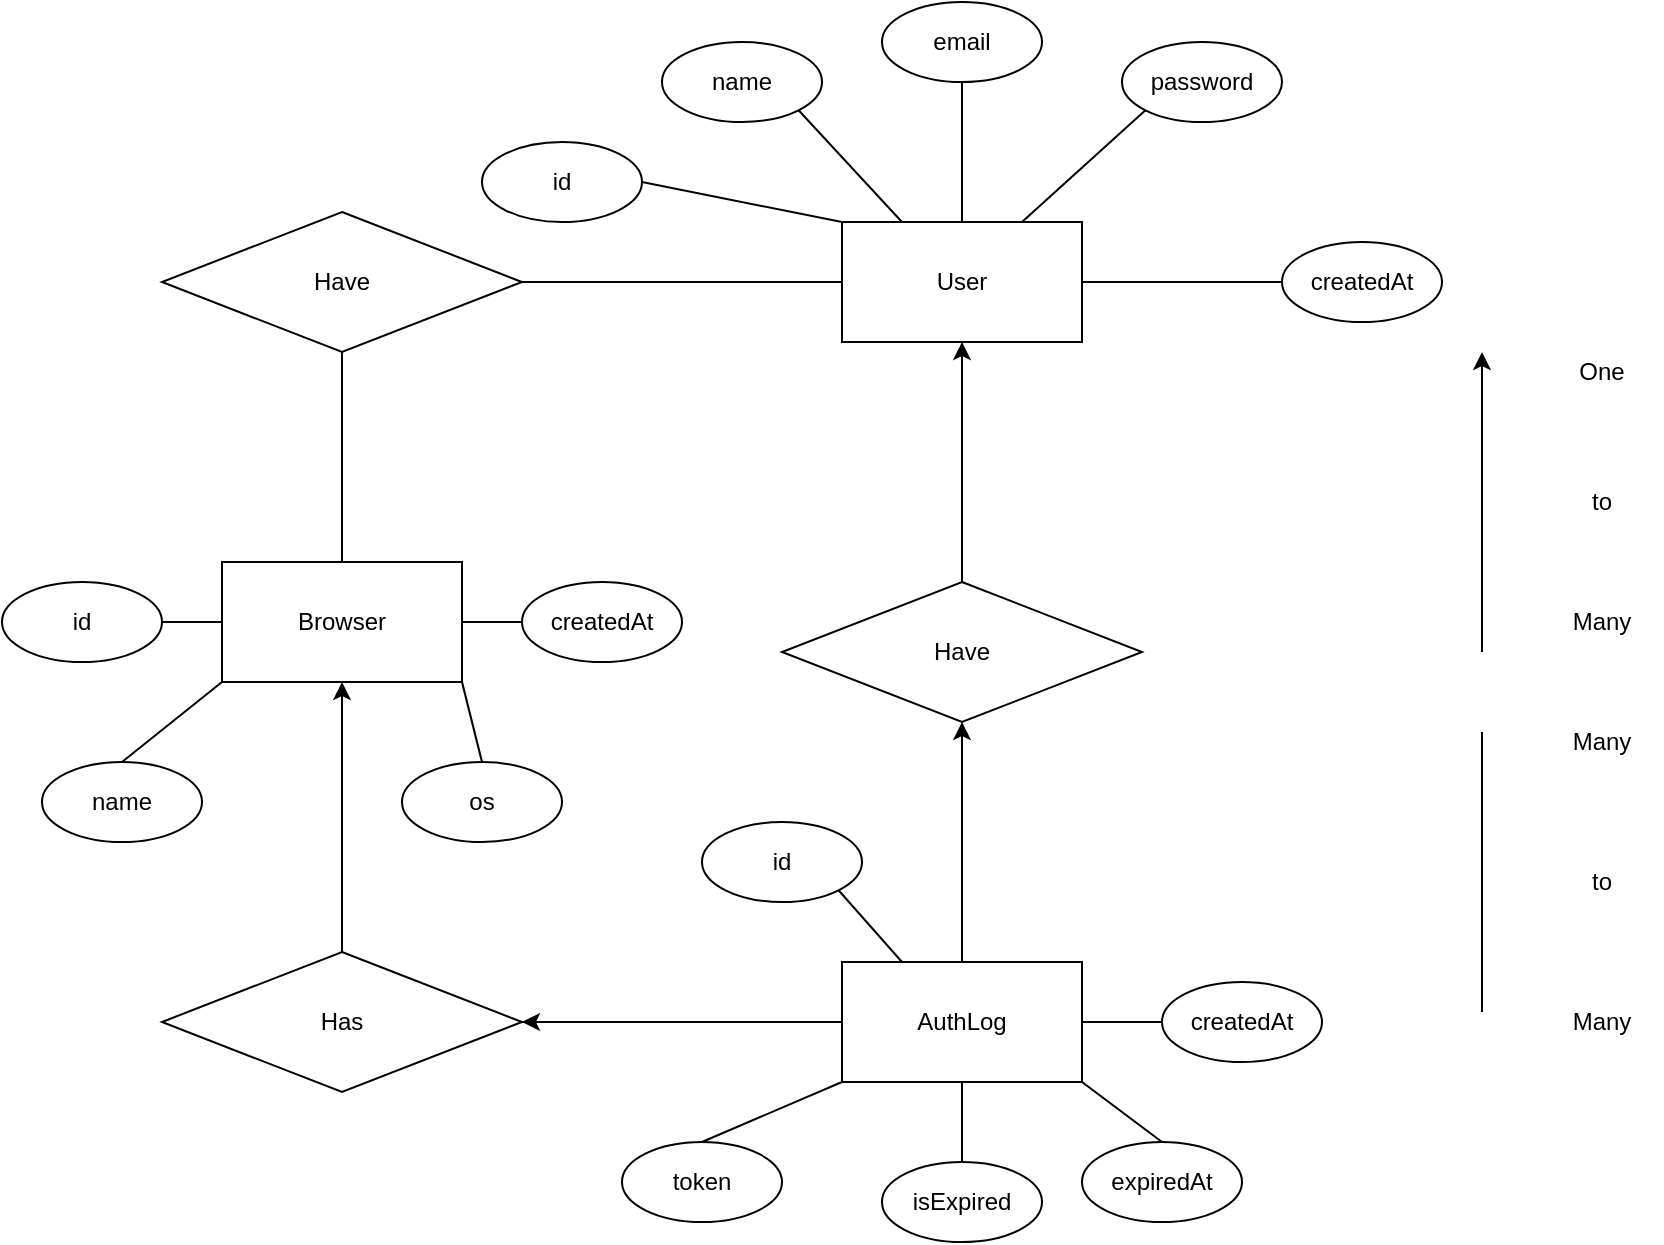 <mxfile version="24.7.3" type="device">
  <diagram id="H1gQTcwgR22mSZErPm26" name="Page-1">
    <mxGraphModel dx="2052" dy="1835" grid="1" gridSize="10" guides="1" tooltips="1" connect="1" arrows="1" fold="1" page="1" pageScale="1" pageWidth="850" pageHeight="1100" math="0" shadow="0">
      <root>
        <mxCell id="0" />
        <mxCell id="1" parent="0" />
        <mxCell id="tAPBzxnHfz6ecFvSgtd9-36" value="" style="group" vertex="1" connectable="0" parent="1">
          <mxGeometry x="-90" y="270" width="340" height="140" as="geometry" />
        </mxCell>
        <mxCell id="tAPBzxnHfz6ecFvSgtd9-2" value="Browser" style="rounded=0;whiteSpace=wrap;html=1;" vertex="1" parent="tAPBzxnHfz6ecFvSgtd9-36">
          <mxGeometry x="110" width="120" height="60" as="geometry" />
        </mxCell>
        <mxCell id="tAPBzxnHfz6ecFvSgtd9-14" value="id" style="ellipse;whiteSpace=wrap;html=1;" vertex="1" parent="tAPBzxnHfz6ecFvSgtd9-36">
          <mxGeometry y="10" width="80" height="40" as="geometry" />
        </mxCell>
        <mxCell id="tAPBzxnHfz6ecFvSgtd9-15" value="os" style="ellipse;whiteSpace=wrap;html=1;" vertex="1" parent="tAPBzxnHfz6ecFvSgtd9-36">
          <mxGeometry x="200" y="100" width="80" height="40" as="geometry" />
        </mxCell>
        <mxCell id="tAPBzxnHfz6ecFvSgtd9-16" value="createdAt" style="ellipse;whiteSpace=wrap;html=1;" vertex="1" parent="tAPBzxnHfz6ecFvSgtd9-36">
          <mxGeometry x="260" y="10" width="80" height="40" as="geometry" />
        </mxCell>
        <mxCell id="tAPBzxnHfz6ecFvSgtd9-19" value="name" style="ellipse;whiteSpace=wrap;html=1;" vertex="1" parent="tAPBzxnHfz6ecFvSgtd9-36">
          <mxGeometry x="20" y="100" width="80" height="40" as="geometry" />
        </mxCell>
        <mxCell id="tAPBzxnHfz6ecFvSgtd9-21" value="" style="endArrow=none;html=1;rounded=0;exitX=0;exitY=1;exitDx=0;exitDy=0;entryX=0.5;entryY=0;entryDx=0;entryDy=0;" edge="1" parent="tAPBzxnHfz6ecFvSgtd9-36" source="tAPBzxnHfz6ecFvSgtd9-2" target="tAPBzxnHfz6ecFvSgtd9-19">
          <mxGeometry width="50" height="50" relative="1" as="geometry">
            <mxPoint x="390" y="30" as="sourcePoint" />
            <mxPoint x="440" y="-20" as="targetPoint" />
          </mxGeometry>
        </mxCell>
        <mxCell id="tAPBzxnHfz6ecFvSgtd9-22" value="" style="endArrow=none;html=1;rounded=0;exitX=1;exitY=1;exitDx=0;exitDy=0;entryX=0.5;entryY=0;entryDx=0;entryDy=0;" edge="1" parent="tAPBzxnHfz6ecFvSgtd9-36" source="tAPBzxnHfz6ecFvSgtd9-2" target="tAPBzxnHfz6ecFvSgtd9-15">
          <mxGeometry width="50" height="50" relative="1" as="geometry">
            <mxPoint x="180" y="60" as="sourcePoint" />
            <mxPoint x="130" y="100" as="targetPoint" />
          </mxGeometry>
        </mxCell>
        <mxCell id="tAPBzxnHfz6ecFvSgtd9-23" value="" style="endArrow=none;html=1;rounded=0;exitX=1;exitY=0.5;exitDx=0;exitDy=0;entryX=0;entryY=0.5;entryDx=0;entryDy=0;" edge="1" parent="tAPBzxnHfz6ecFvSgtd9-36" source="tAPBzxnHfz6ecFvSgtd9-2" target="tAPBzxnHfz6ecFvSgtd9-16">
          <mxGeometry width="50" height="50" relative="1" as="geometry">
            <mxPoint x="290" y="60" as="sourcePoint" />
            <mxPoint x="300" y="100" as="targetPoint" />
          </mxGeometry>
        </mxCell>
        <mxCell id="tAPBzxnHfz6ecFvSgtd9-24" value="" style="endArrow=none;html=1;rounded=0;exitX=0;exitY=0.5;exitDx=0;exitDy=0;entryX=1;entryY=0.5;entryDx=0;entryDy=0;" edge="1" parent="tAPBzxnHfz6ecFvSgtd9-36" source="tAPBzxnHfz6ecFvSgtd9-2" target="tAPBzxnHfz6ecFvSgtd9-14">
          <mxGeometry width="50" height="50" relative="1" as="geometry">
            <mxPoint x="110" y="30" as="sourcePoint" />
            <mxPoint x="60" y="70" as="targetPoint" />
          </mxGeometry>
        </mxCell>
        <mxCell id="tAPBzxnHfz6ecFvSgtd9-41" value="" style="edgeStyle=orthogonalEdgeStyle;rounded=0;orthogonalLoop=1;jettySize=auto;html=1;" edge="1" parent="1" source="tAPBzxnHfz6ecFvSgtd9-39" target="tAPBzxnHfz6ecFvSgtd9-1">
          <mxGeometry relative="1" as="geometry" />
        </mxCell>
        <mxCell id="tAPBzxnHfz6ecFvSgtd9-39" value="Have" style="rhombus;whiteSpace=wrap;html=1;" vertex="1" parent="1">
          <mxGeometry x="300" y="280" width="180" height="70" as="geometry" />
        </mxCell>
        <mxCell id="tAPBzxnHfz6ecFvSgtd9-42" value="" style="endArrow=classic;html=1;rounded=0;exitX=0.5;exitY=0;exitDx=0;exitDy=0;entryX=0.5;entryY=1;entryDx=0;entryDy=0;" edge="1" parent="1" source="tAPBzxnHfz6ecFvSgtd9-3" target="tAPBzxnHfz6ecFvSgtd9-39">
          <mxGeometry width="50" height="50" relative="1" as="geometry">
            <mxPoint x="400" y="350" as="sourcePoint" />
            <mxPoint x="450" y="300" as="targetPoint" />
          </mxGeometry>
        </mxCell>
        <mxCell id="tAPBzxnHfz6ecFvSgtd9-45" value="Have" style="rhombus;whiteSpace=wrap;html=1;" vertex="1" parent="1">
          <mxGeometry x="-10" y="95" width="180" height="70" as="geometry" />
        </mxCell>
        <mxCell id="tAPBzxnHfz6ecFvSgtd9-48" value="" style="endArrow=none;html=1;rounded=0;exitX=0.5;exitY=0;exitDx=0;exitDy=0;entryX=0.5;entryY=1;entryDx=0;entryDy=0;" edge="1" parent="1" source="tAPBzxnHfz6ecFvSgtd9-2" target="tAPBzxnHfz6ecFvSgtd9-45">
          <mxGeometry width="50" height="50" relative="1" as="geometry">
            <mxPoint x="160" y="230" as="sourcePoint" />
            <mxPoint x="210" y="180" as="targetPoint" />
          </mxGeometry>
        </mxCell>
        <mxCell id="tAPBzxnHfz6ecFvSgtd9-50" value="Has" style="rhombus;whiteSpace=wrap;html=1;" vertex="1" parent="1">
          <mxGeometry x="-10" y="465" width="180" height="70" as="geometry" />
        </mxCell>
        <mxCell id="tAPBzxnHfz6ecFvSgtd9-51" value="" style="endArrow=classic;html=1;rounded=0;exitX=0;exitY=0.5;exitDx=0;exitDy=0;entryX=1;entryY=0.5;entryDx=0;entryDy=0;" edge="1" parent="1" source="tAPBzxnHfz6ecFvSgtd9-3" target="tAPBzxnHfz6ecFvSgtd9-50">
          <mxGeometry width="50" height="50" relative="1" as="geometry">
            <mxPoint x="160" y="470" as="sourcePoint" />
            <mxPoint x="220" y="550" as="targetPoint" />
          </mxGeometry>
        </mxCell>
        <mxCell id="tAPBzxnHfz6ecFvSgtd9-52" value="" style="endArrow=classic;html=1;rounded=0;exitX=0.5;exitY=0;exitDx=0;exitDy=0;" edge="1" parent="1" source="tAPBzxnHfz6ecFvSgtd9-50" target="tAPBzxnHfz6ecFvSgtd9-2">
          <mxGeometry width="50" height="50" relative="1" as="geometry">
            <mxPoint x="160" y="470" as="sourcePoint" />
            <mxPoint x="140" y="460" as="targetPoint" />
          </mxGeometry>
        </mxCell>
        <mxCell id="tAPBzxnHfz6ecFvSgtd9-53" value="" style="group" vertex="1" connectable="0" parent="1">
          <mxGeometry x="220" y="400" width="350" height="210" as="geometry" />
        </mxCell>
        <mxCell id="tAPBzxnHfz6ecFvSgtd9-25" value="id" style="ellipse;whiteSpace=wrap;html=1;" vertex="1" parent="tAPBzxnHfz6ecFvSgtd9-53">
          <mxGeometry x="40" width="80" height="40" as="geometry" />
        </mxCell>
        <mxCell id="tAPBzxnHfz6ecFvSgtd9-30" value="" style="endArrow=none;html=1;rounded=0;entryX=0.25;entryY=0;entryDx=0;entryDy=0;exitX=1;exitY=1;exitDx=0;exitDy=0;" edge="1" parent="tAPBzxnHfz6ecFvSgtd9-53" source="tAPBzxnHfz6ecFvSgtd9-25" target="tAPBzxnHfz6ecFvSgtd9-3">
          <mxGeometry width="50" height="50" relative="1" as="geometry">
            <mxPoint x="80" y="100" as="sourcePoint" />
            <mxPoint x="20" y="50" as="targetPoint" />
          </mxGeometry>
        </mxCell>
        <mxCell id="tAPBzxnHfz6ecFvSgtd9-3" value="AuthLog" style="rounded=0;whiteSpace=wrap;html=1;" vertex="1" parent="tAPBzxnHfz6ecFvSgtd9-53">
          <mxGeometry x="110" y="70" width="120" height="60" as="geometry" />
        </mxCell>
        <mxCell id="tAPBzxnHfz6ecFvSgtd9-26" value="token" style="ellipse;whiteSpace=wrap;html=1;" vertex="1" parent="tAPBzxnHfz6ecFvSgtd9-53">
          <mxGeometry y="160" width="80" height="40" as="geometry" />
        </mxCell>
        <mxCell id="tAPBzxnHfz6ecFvSgtd9-27" value="isExpired" style="ellipse;whiteSpace=wrap;html=1;" vertex="1" parent="tAPBzxnHfz6ecFvSgtd9-53">
          <mxGeometry x="130" y="170" width="80" height="40" as="geometry" />
        </mxCell>
        <mxCell id="tAPBzxnHfz6ecFvSgtd9-28" value="expiredAt" style="ellipse;whiteSpace=wrap;html=1;" vertex="1" parent="tAPBzxnHfz6ecFvSgtd9-53">
          <mxGeometry x="230" y="160" width="80" height="40" as="geometry" />
        </mxCell>
        <mxCell id="tAPBzxnHfz6ecFvSgtd9-29" value="createdAt" style="ellipse;whiteSpace=wrap;html=1;" vertex="1" parent="tAPBzxnHfz6ecFvSgtd9-53">
          <mxGeometry x="270" y="80" width="80" height="40" as="geometry" />
        </mxCell>
        <mxCell id="tAPBzxnHfz6ecFvSgtd9-32" value="" style="endArrow=none;html=1;rounded=0;entryX=0;entryY=0.5;entryDx=0;entryDy=0;exitX=0.5;exitY=0;exitDx=0;exitDy=0;" edge="1" parent="tAPBzxnHfz6ecFvSgtd9-53" source="tAPBzxnHfz6ecFvSgtd9-26">
          <mxGeometry width="50" height="50" relative="1" as="geometry">
            <mxPoint x="70" y="130" as="sourcePoint" />
            <mxPoint x="110" y="130" as="targetPoint" />
          </mxGeometry>
        </mxCell>
        <mxCell id="tAPBzxnHfz6ecFvSgtd9-33" value="" style="endArrow=none;html=1;rounded=0;entryX=0;entryY=0.5;entryDx=0;entryDy=0;exitX=0.5;exitY=0;exitDx=0;exitDy=0;" edge="1" parent="tAPBzxnHfz6ecFvSgtd9-53" source="tAPBzxnHfz6ecFvSgtd9-27">
          <mxGeometry width="50" height="50" relative="1" as="geometry">
            <mxPoint x="100" y="160" as="sourcePoint" />
            <mxPoint x="170" y="130" as="targetPoint" />
          </mxGeometry>
        </mxCell>
        <mxCell id="tAPBzxnHfz6ecFvSgtd9-34" value="" style="endArrow=none;html=1;rounded=0;entryX=0;entryY=0.5;entryDx=0;entryDy=0;exitX=0.5;exitY=0;exitDx=0;exitDy=0;" edge="1" parent="tAPBzxnHfz6ecFvSgtd9-53" source="tAPBzxnHfz6ecFvSgtd9-28">
          <mxGeometry width="50" height="50" relative="1" as="geometry">
            <mxPoint x="230" y="170" as="sourcePoint" />
            <mxPoint x="230" y="130" as="targetPoint" />
          </mxGeometry>
        </mxCell>
        <mxCell id="tAPBzxnHfz6ecFvSgtd9-35" value="" style="endArrow=none;html=1;rounded=0;entryX=0;entryY=0.5;entryDx=0;entryDy=0;exitX=0;exitY=0.5;exitDx=0;exitDy=0;" edge="1" parent="tAPBzxnHfz6ecFvSgtd9-53" source="tAPBzxnHfz6ecFvSgtd9-29">
          <mxGeometry width="50" height="50" relative="1" as="geometry">
            <mxPoint x="270" y="130" as="sourcePoint" />
            <mxPoint x="230" y="100" as="targetPoint" />
          </mxGeometry>
        </mxCell>
        <mxCell id="tAPBzxnHfz6ecFvSgtd9-54" value="" style="group" vertex="1" connectable="0" parent="1">
          <mxGeometry x="150" y="-10" width="480" height="170" as="geometry" />
        </mxCell>
        <mxCell id="tAPBzxnHfz6ecFvSgtd9-47" value="" style="endArrow=none;html=1;rounded=0;entryX=0;entryY=0.5;entryDx=0;entryDy=0;exitX=1;exitY=0.5;exitDx=0;exitDy=0;" edge="1" parent="tAPBzxnHfz6ecFvSgtd9-54" source="tAPBzxnHfz6ecFvSgtd9-45" target="tAPBzxnHfz6ecFvSgtd9-1">
          <mxGeometry width="50" height="50" relative="1" as="geometry">
            <mxPoint x="10" y="240" as="sourcePoint" />
            <mxPoint x="60" y="190" as="targetPoint" />
          </mxGeometry>
        </mxCell>
        <mxCell id="tAPBzxnHfz6ecFvSgtd9-1" value="User" style="rounded=0;whiteSpace=wrap;html=1;" vertex="1" parent="tAPBzxnHfz6ecFvSgtd9-54">
          <mxGeometry x="180" y="110" width="120" height="60" as="geometry" />
        </mxCell>
        <mxCell id="tAPBzxnHfz6ecFvSgtd9-4" value="id" style="ellipse;whiteSpace=wrap;html=1;" vertex="1" parent="tAPBzxnHfz6ecFvSgtd9-54">
          <mxGeometry y="70" width="80" height="40" as="geometry" />
        </mxCell>
        <mxCell id="tAPBzxnHfz6ecFvSgtd9-5" value="name" style="ellipse;whiteSpace=wrap;html=1;" vertex="1" parent="tAPBzxnHfz6ecFvSgtd9-54">
          <mxGeometry x="90" y="20" width="80" height="40" as="geometry" />
        </mxCell>
        <mxCell id="tAPBzxnHfz6ecFvSgtd9-6" value="email" style="ellipse;whiteSpace=wrap;html=1;" vertex="1" parent="tAPBzxnHfz6ecFvSgtd9-54">
          <mxGeometry x="200" width="80" height="40" as="geometry" />
        </mxCell>
        <mxCell id="tAPBzxnHfz6ecFvSgtd9-7" value="password" style="ellipse;whiteSpace=wrap;html=1;" vertex="1" parent="tAPBzxnHfz6ecFvSgtd9-54">
          <mxGeometry x="320" y="20" width="80" height="40" as="geometry" />
        </mxCell>
        <mxCell id="tAPBzxnHfz6ecFvSgtd9-8" value="" style="endArrow=none;html=1;rounded=0;exitX=0;exitY=0;exitDx=0;exitDy=0;entryX=1;entryY=0.5;entryDx=0;entryDy=0;" edge="1" parent="tAPBzxnHfz6ecFvSgtd9-54" source="tAPBzxnHfz6ecFvSgtd9-1" target="tAPBzxnHfz6ecFvSgtd9-4">
          <mxGeometry width="50" height="50" relative="1" as="geometry">
            <mxPoint x="250" y="180" as="sourcePoint" />
            <mxPoint x="300" y="130" as="targetPoint" />
          </mxGeometry>
        </mxCell>
        <mxCell id="tAPBzxnHfz6ecFvSgtd9-9" value="" style="endArrow=none;html=1;rounded=0;exitX=0.25;exitY=0;exitDx=0;exitDy=0;entryX=1;entryY=1;entryDx=0;entryDy=0;" edge="1" parent="tAPBzxnHfz6ecFvSgtd9-54" source="tAPBzxnHfz6ecFvSgtd9-1" target="tAPBzxnHfz6ecFvSgtd9-5">
          <mxGeometry width="50" height="50" relative="1" as="geometry">
            <mxPoint x="180" y="110" as="sourcePoint" />
            <mxPoint x="70" y="60" as="targetPoint" />
          </mxGeometry>
        </mxCell>
        <mxCell id="tAPBzxnHfz6ecFvSgtd9-10" value="" style="endArrow=none;html=1;rounded=0;exitX=0.5;exitY=0;exitDx=0;exitDy=0;entryX=0.5;entryY=1;entryDx=0;entryDy=0;" edge="1" parent="tAPBzxnHfz6ecFvSgtd9-54" source="tAPBzxnHfz6ecFvSgtd9-1" target="tAPBzxnHfz6ecFvSgtd9-6">
          <mxGeometry width="50" height="50" relative="1" as="geometry">
            <mxPoint x="260" y="110" as="sourcePoint" />
            <mxPoint x="230" y="50" as="targetPoint" />
          </mxGeometry>
        </mxCell>
        <mxCell id="tAPBzxnHfz6ecFvSgtd9-11" value="" style="endArrow=none;html=1;rounded=0;exitX=0.75;exitY=0;exitDx=0;exitDy=0;entryX=0;entryY=1;entryDx=0;entryDy=0;" edge="1" parent="tAPBzxnHfz6ecFvSgtd9-54" source="tAPBzxnHfz6ecFvSgtd9-1" target="tAPBzxnHfz6ecFvSgtd9-7">
          <mxGeometry width="50" height="50" relative="1" as="geometry">
            <mxPoint x="260" y="180" as="sourcePoint" />
            <mxPoint x="300" y="120" as="targetPoint" />
          </mxGeometry>
        </mxCell>
        <mxCell id="tAPBzxnHfz6ecFvSgtd9-12" value="createdAt" style="ellipse;whiteSpace=wrap;html=1;" vertex="1" parent="tAPBzxnHfz6ecFvSgtd9-54">
          <mxGeometry x="400" y="120" width="80" height="40" as="geometry" />
        </mxCell>
        <mxCell id="tAPBzxnHfz6ecFvSgtd9-13" value="" style="endArrow=none;html=1;rounded=0;entryX=0;entryY=0.5;entryDx=0;entryDy=0;exitX=1;exitY=0.5;exitDx=0;exitDy=0;" edge="1" parent="tAPBzxnHfz6ecFvSgtd9-54" source="tAPBzxnHfz6ecFvSgtd9-1" target="tAPBzxnHfz6ecFvSgtd9-12">
          <mxGeometry width="50" height="50" relative="1" as="geometry">
            <mxPoint x="320" y="160" as="sourcePoint" />
            <mxPoint x="382" y="109.86" as="targetPoint" />
          </mxGeometry>
        </mxCell>
        <mxCell id="tAPBzxnHfz6ecFvSgtd9-63" value="" style="group" vertex="1" connectable="0" parent="1">
          <mxGeometry x="650" y="160" width="90" height="355" as="geometry" />
        </mxCell>
        <mxCell id="tAPBzxnHfz6ecFvSgtd9-55" value="" style="endArrow=classic;html=1;rounded=0;" edge="1" parent="tAPBzxnHfz6ecFvSgtd9-63">
          <mxGeometry width="50" height="50" relative="1" as="geometry">
            <mxPoint y="155" as="sourcePoint" />
            <mxPoint y="5" as="targetPoint" />
          </mxGeometry>
        </mxCell>
        <mxCell id="tAPBzxnHfz6ecFvSgtd9-56" value="One" style="text;html=1;align=center;verticalAlign=middle;whiteSpace=wrap;rounded=0;" vertex="1" parent="tAPBzxnHfz6ecFvSgtd9-63">
          <mxGeometry x="30" width="60" height="30" as="geometry" />
        </mxCell>
        <mxCell id="tAPBzxnHfz6ecFvSgtd9-57" value="to" style="text;html=1;align=center;verticalAlign=middle;whiteSpace=wrap;rounded=0;" vertex="1" parent="tAPBzxnHfz6ecFvSgtd9-63">
          <mxGeometry x="30" y="65" width="60" height="30" as="geometry" />
        </mxCell>
        <mxCell id="tAPBzxnHfz6ecFvSgtd9-58" value="Many" style="text;html=1;align=center;verticalAlign=middle;whiteSpace=wrap;rounded=0;" vertex="1" parent="tAPBzxnHfz6ecFvSgtd9-63">
          <mxGeometry x="30" y="125" width="60" height="30" as="geometry" />
        </mxCell>
        <mxCell id="tAPBzxnHfz6ecFvSgtd9-59" value="" style="endArrow=none;html=1;rounded=0;" edge="1" parent="tAPBzxnHfz6ecFvSgtd9-63">
          <mxGeometry width="50" height="50" relative="1" as="geometry">
            <mxPoint y="335" as="sourcePoint" />
            <mxPoint y="195" as="targetPoint" />
          </mxGeometry>
        </mxCell>
        <mxCell id="tAPBzxnHfz6ecFvSgtd9-60" value="Many" style="text;html=1;align=center;verticalAlign=middle;whiteSpace=wrap;rounded=0;" vertex="1" parent="tAPBzxnHfz6ecFvSgtd9-63">
          <mxGeometry x="30" y="185" width="60" height="30" as="geometry" />
        </mxCell>
        <mxCell id="tAPBzxnHfz6ecFvSgtd9-61" value="to" style="text;html=1;align=center;verticalAlign=middle;whiteSpace=wrap;rounded=0;" vertex="1" parent="tAPBzxnHfz6ecFvSgtd9-63">
          <mxGeometry x="30" y="255" width="60" height="30" as="geometry" />
        </mxCell>
        <mxCell id="tAPBzxnHfz6ecFvSgtd9-62" value="Many" style="text;html=1;align=center;verticalAlign=middle;whiteSpace=wrap;rounded=0;" vertex="1" parent="tAPBzxnHfz6ecFvSgtd9-63">
          <mxGeometry x="30" y="325" width="60" height="30" as="geometry" />
        </mxCell>
      </root>
    </mxGraphModel>
  </diagram>
</mxfile>
